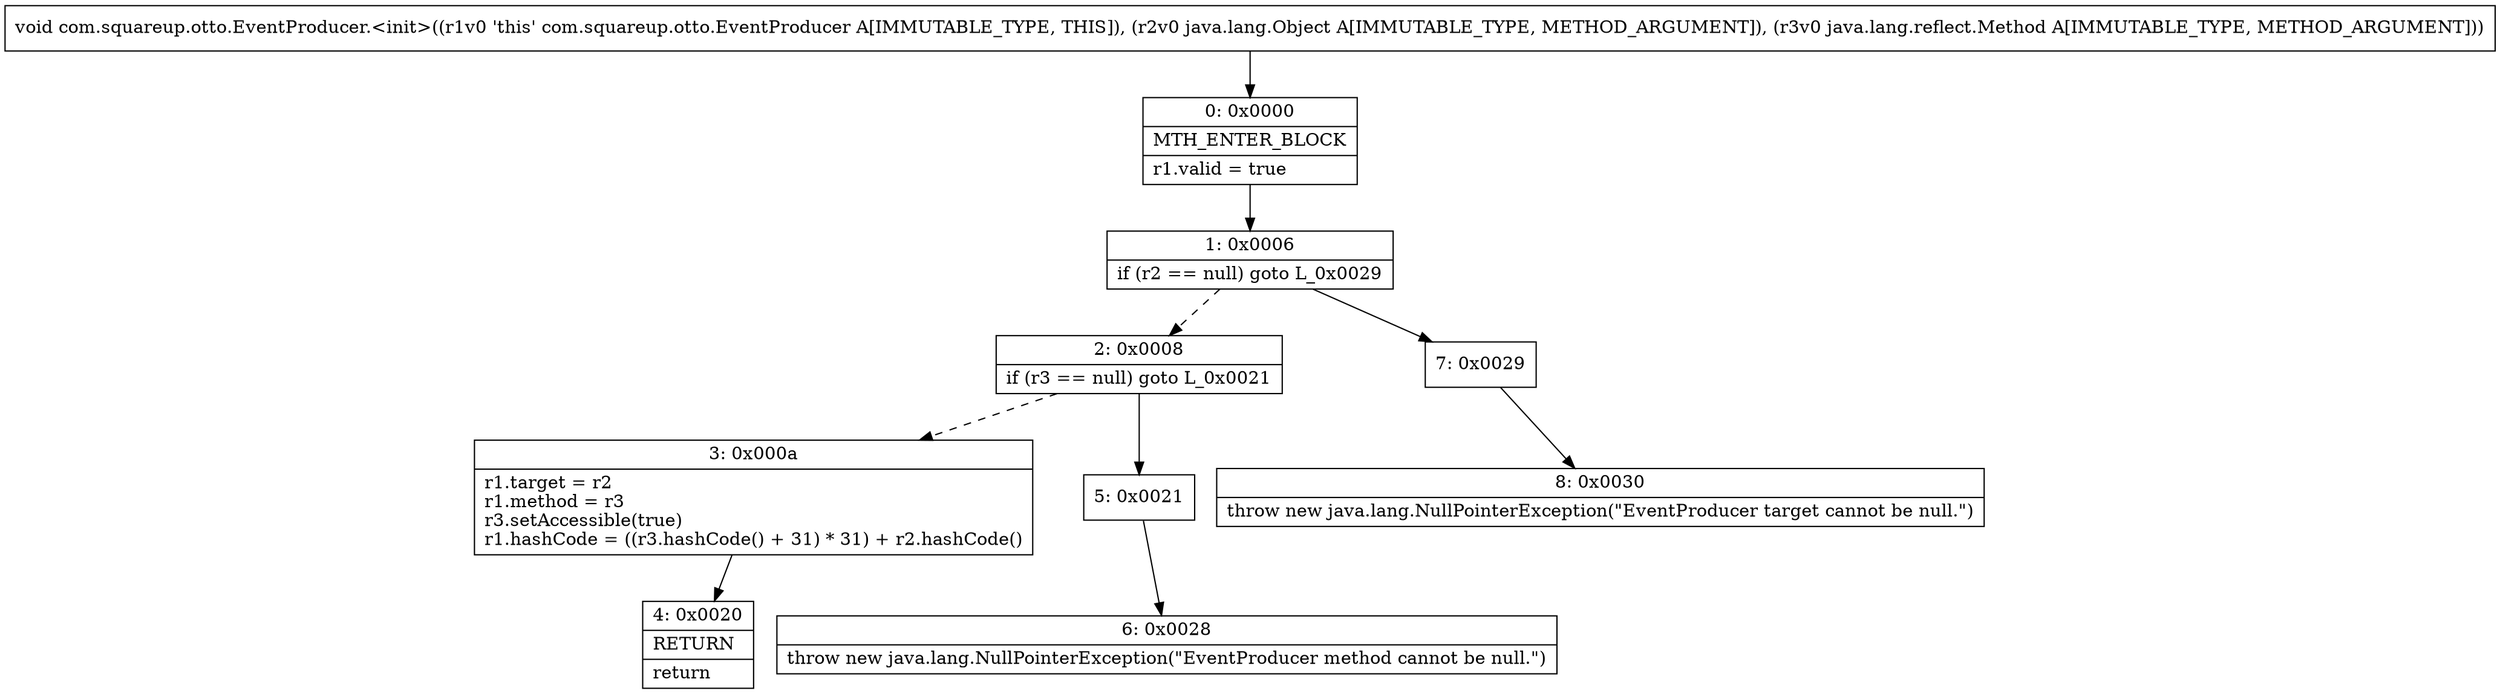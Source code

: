 digraph "CFG forcom.squareup.otto.EventProducer.\<init\>(Ljava\/lang\/Object;Ljava\/lang\/reflect\/Method;)V" {
Node_0 [shape=record,label="{0\:\ 0x0000|MTH_ENTER_BLOCK\l|r1.valid = true\l}"];
Node_1 [shape=record,label="{1\:\ 0x0006|if (r2 == null) goto L_0x0029\l}"];
Node_2 [shape=record,label="{2\:\ 0x0008|if (r3 == null) goto L_0x0021\l}"];
Node_3 [shape=record,label="{3\:\ 0x000a|r1.target = r2\lr1.method = r3\lr3.setAccessible(true)\lr1.hashCode = ((r3.hashCode() + 31) * 31) + r2.hashCode()\l}"];
Node_4 [shape=record,label="{4\:\ 0x0020|RETURN\l|return\l}"];
Node_5 [shape=record,label="{5\:\ 0x0021}"];
Node_6 [shape=record,label="{6\:\ 0x0028|throw new java.lang.NullPointerException(\"EventProducer method cannot be null.\")\l}"];
Node_7 [shape=record,label="{7\:\ 0x0029}"];
Node_8 [shape=record,label="{8\:\ 0x0030|throw new java.lang.NullPointerException(\"EventProducer target cannot be null.\")\l}"];
MethodNode[shape=record,label="{void com.squareup.otto.EventProducer.\<init\>((r1v0 'this' com.squareup.otto.EventProducer A[IMMUTABLE_TYPE, THIS]), (r2v0 java.lang.Object A[IMMUTABLE_TYPE, METHOD_ARGUMENT]), (r3v0 java.lang.reflect.Method A[IMMUTABLE_TYPE, METHOD_ARGUMENT])) }"];
MethodNode -> Node_0;
Node_0 -> Node_1;
Node_1 -> Node_2[style=dashed];
Node_1 -> Node_7;
Node_2 -> Node_3[style=dashed];
Node_2 -> Node_5;
Node_3 -> Node_4;
Node_5 -> Node_6;
Node_7 -> Node_8;
}

